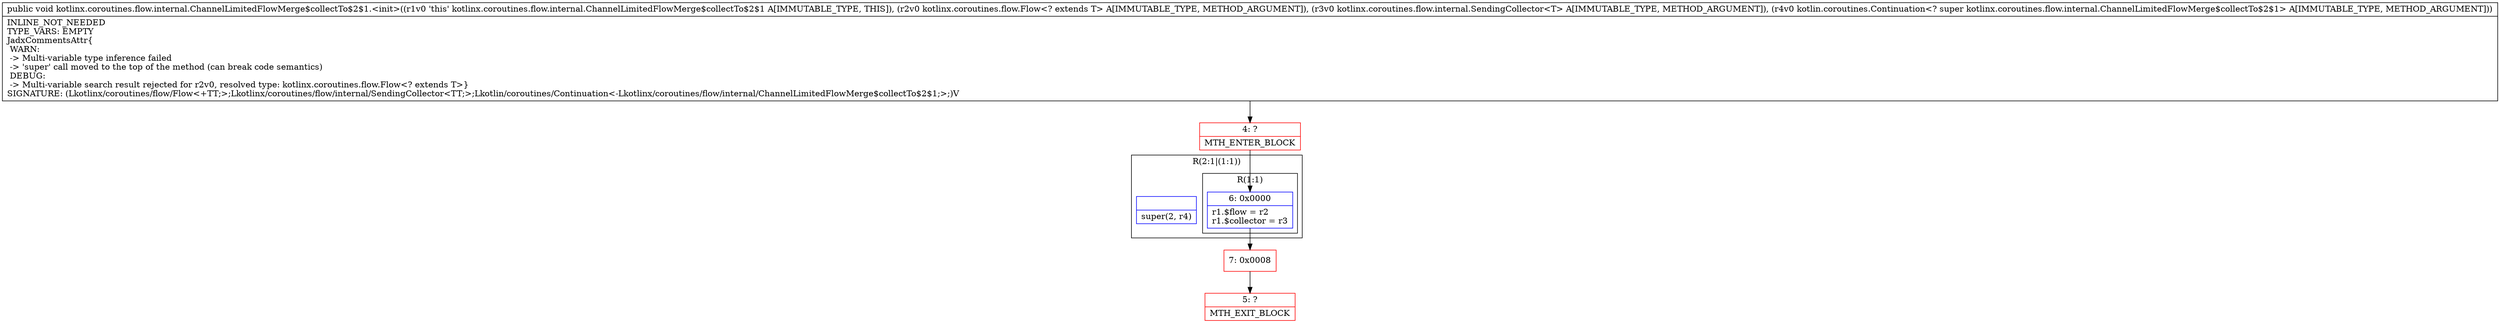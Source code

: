 digraph "CFG forkotlinx.coroutines.flow.internal.ChannelLimitedFlowMerge$collectTo$2$1.\<init\>(Lkotlinx\/coroutines\/flow\/Flow;Lkotlinx\/coroutines\/flow\/internal\/SendingCollector;Lkotlin\/coroutines\/Continuation;)V" {
subgraph cluster_Region_41733159 {
label = "R(2:1|(1:1))";
node [shape=record,color=blue];
Node_InsnContainer_1758999882 [shape=record,label="{|super(2, r4)\l}"];
subgraph cluster_Region_967126890 {
label = "R(1:1)";
node [shape=record,color=blue];
Node_6 [shape=record,label="{6\:\ 0x0000|r1.$flow = r2\lr1.$collector = r3\l}"];
}
}
Node_4 [shape=record,color=red,label="{4\:\ ?|MTH_ENTER_BLOCK\l}"];
Node_7 [shape=record,color=red,label="{7\:\ 0x0008}"];
Node_5 [shape=record,color=red,label="{5\:\ ?|MTH_EXIT_BLOCK\l}"];
MethodNode[shape=record,label="{public void kotlinx.coroutines.flow.internal.ChannelLimitedFlowMerge$collectTo$2$1.\<init\>((r1v0 'this' kotlinx.coroutines.flow.internal.ChannelLimitedFlowMerge$collectTo$2$1 A[IMMUTABLE_TYPE, THIS]), (r2v0 kotlinx.coroutines.flow.Flow\<? extends T\> A[IMMUTABLE_TYPE, METHOD_ARGUMENT]), (r3v0 kotlinx.coroutines.flow.internal.SendingCollector\<T\> A[IMMUTABLE_TYPE, METHOD_ARGUMENT]), (r4v0 kotlin.coroutines.Continuation\<? super kotlinx.coroutines.flow.internal.ChannelLimitedFlowMerge$collectTo$2$1\> A[IMMUTABLE_TYPE, METHOD_ARGUMENT]))  | INLINE_NOT_NEEDED\lTYPE_VARS: EMPTY\lJadxCommentsAttr\{\l WARN: \l \-\> Multi\-variable type inference failed\l \-\> 'super' call moved to the top of the method (can break code semantics)\l DEBUG: \l \-\> Multi\-variable search result rejected for r2v0, resolved type: kotlinx.coroutines.flow.Flow\<? extends T\>\}\lSIGNATURE: (Lkotlinx\/coroutines\/flow\/Flow\<+TT;\>;Lkotlinx\/coroutines\/flow\/internal\/SendingCollector\<TT;\>;Lkotlin\/coroutines\/Continuation\<\-Lkotlinx\/coroutines\/flow\/internal\/ChannelLimitedFlowMerge$collectTo$2$1;\>;)V\l}"];
MethodNode -> Node_4;Node_6 -> Node_7;
Node_4 -> Node_6;
Node_7 -> Node_5;
}

